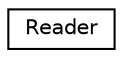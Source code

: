 digraph "Graphical Class Hierarchy"
{
  edge [fontname="Helvetica",fontsize="10",labelfontname="Helvetica",labelfontsize="10"];
  node [fontname="Helvetica",fontsize="10",shape=record];
  rankdir="LR";
  Node0 [label="Reader",height=0.2,width=0.4,color="black", fillcolor="white", style="filled",URL="$classReader.html",tooltip="Allows to create a JSON file reader. "];
}
